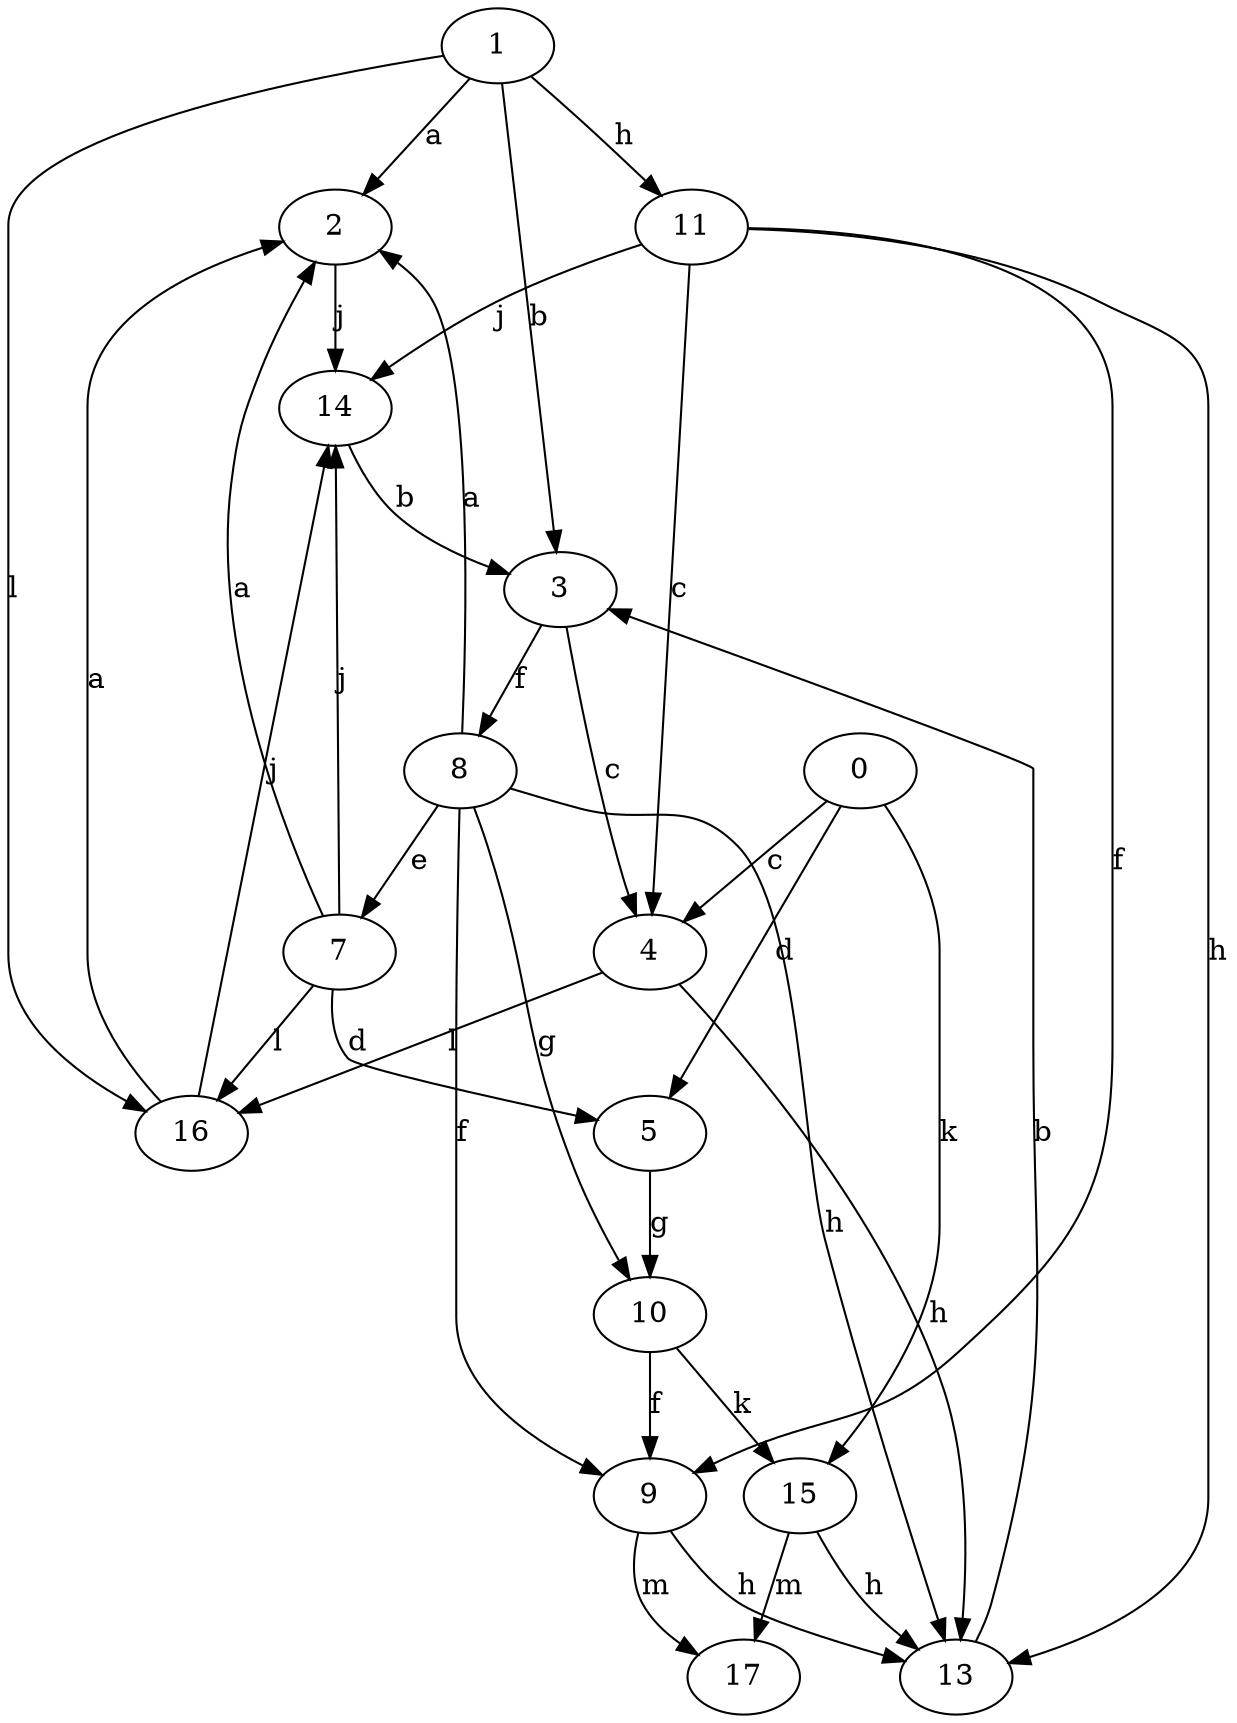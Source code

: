 strict digraph  {
2;
3;
4;
5;
0;
7;
8;
9;
10;
11;
13;
14;
1;
15;
16;
17;
2 -> 14  [label=j];
3 -> 4  [label=c];
3 -> 8  [label=f];
4 -> 13  [label=h];
4 -> 16  [label=l];
5 -> 10  [label=g];
0 -> 4  [label=c];
0 -> 5  [label=d];
0 -> 15  [label=k];
7 -> 2  [label=a];
7 -> 5  [label=d];
7 -> 14  [label=j];
7 -> 16  [label=l];
8 -> 2  [label=a];
8 -> 7  [label=e];
8 -> 9  [label=f];
8 -> 10  [label=g];
8 -> 13  [label=h];
9 -> 13  [label=h];
9 -> 17  [label=m];
10 -> 9  [label=f];
10 -> 15  [label=k];
11 -> 4  [label=c];
11 -> 9  [label=f];
11 -> 13  [label=h];
11 -> 14  [label=j];
13 -> 3  [label=b];
14 -> 3  [label=b];
1 -> 2  [label=a];
1 -> 3  [label=b];
1 -> 11  [label=h];
1 -> 16  [label=l];
15 -> 13  [label=h];
15 -> 17  [label=m];
16 -> 2  [label=a];
16 -> 14  [label=j];
}
